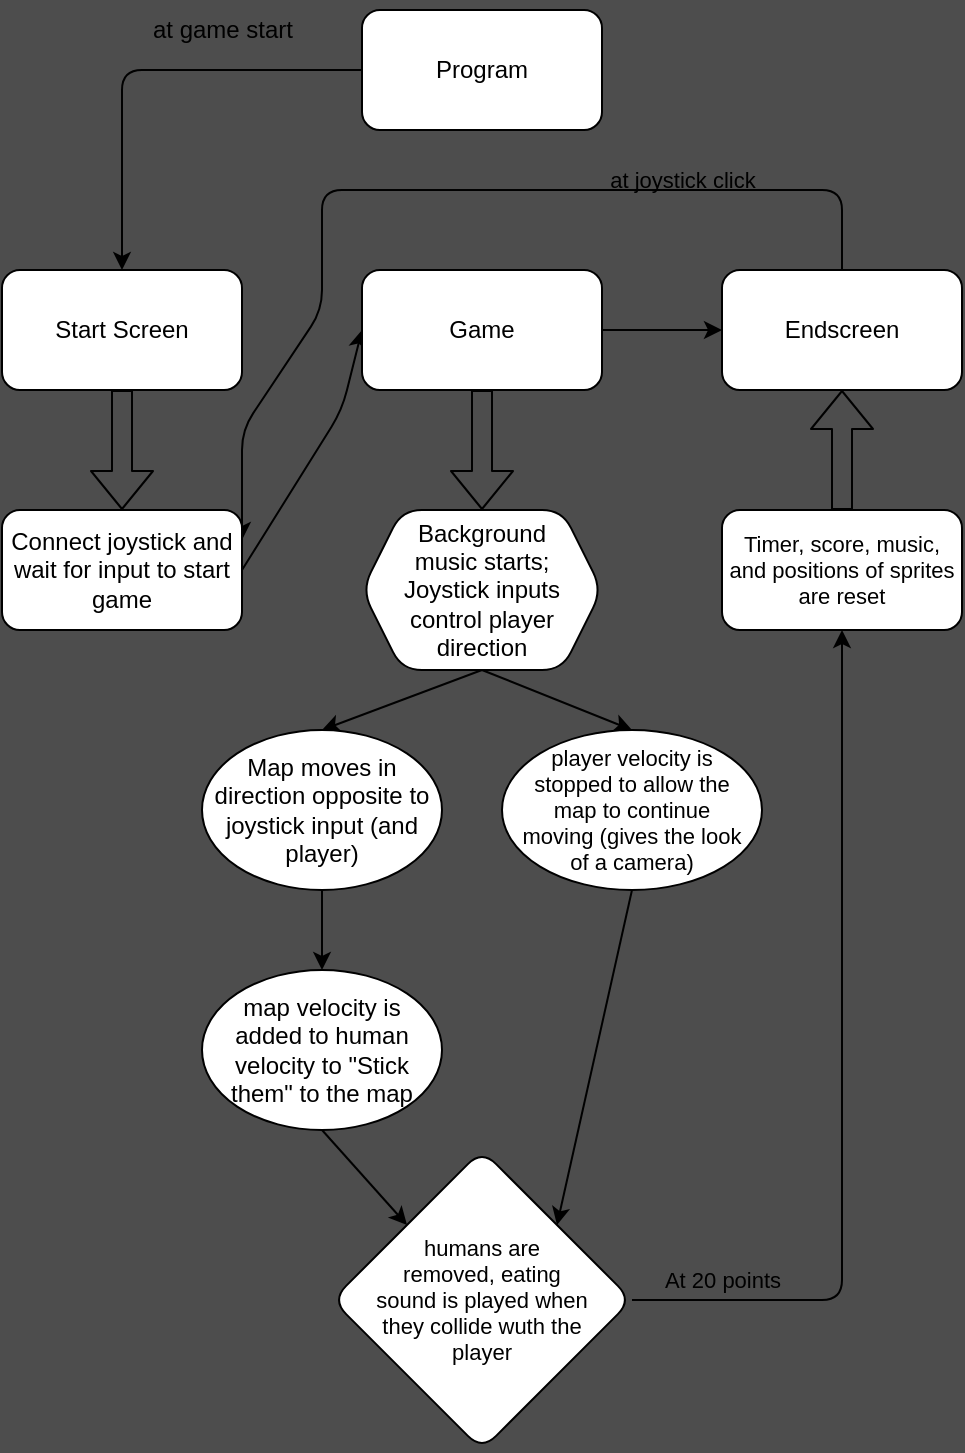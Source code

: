 <mxfile>
    <diagram id="2LINCauTZT-Hnej06T57" name="Page-1">
        <mxGraphModel dx="365" dy="787" grid="1" gridSize="10" guides="1" tooltips="1" connect="1" arrows="1" fold="1" page="1" pageScale="1" pageWidth="850" pageHeight="1100" background="#4D4D4D" math="0" shadow="0">
            <root>
                <mxCell id="0"/>
                <mxCell id="1" parent="0"/>
                <mxCell id="7" style="edgeStyle=none;html=1;exitX=0;exitY=0.5;exitDx=0;exitDy=0;entryX=0.5;entryY=0;entryDx=0;entryDy=0;rounded=1;" parent="1" source="2" target="3" edge="1">
                    <mxGeometry relative="1" as="geometry">
                        <mxPoint x="140" y="260" as="targetPoint"/>
                        <Array as="points">
                            <mxPoint x="100" y="220"/>
                        </Array>
                    </mxGeometry>
                </mxCell>
                <mxCell id="2" value="Program" style="rounded=1;whiteSpace=wrap;html=1;" parent="1" vertex="1">
                    <mxGeometry x="220" y="190" width="120" height="60" as="geometry"/>
                </mxCell>
                <mxCell id="14" style="edgeStyle=none;html=1;exitX=1;exitY=0.5;exitDx=0;exitDy=0;entryX=0;entryY=0.5;entryDx=0;entryDy=0;rounded=1;" parent="1" source="19" target="4" edge="1">
                    <mxGeometry relative="1" as="geometry">
                        <Array as="points">
                            <mxPoint x="210" y="390"/>
                        </Array>
                    </mxGeometry>
                </mxCell>
                <mxCell id="3" value="Start Screen" style="rounded=1;whiteSpace=wrap;html=1;" parent="1" vertex="1">
                    <mxGeometry x="40" y="320" width="120" height="60" as="geometry"/>
                </mxCell>
                <mxCell id="15" style="edgeStyle=none;html=1;exitX=1;exitY=0.5;exitDx=0;exitDy=0;entryX=0;entryY=0.5;entryDx=0;entryDy=0;rounded=1;" parent="1" source="4" target="5" edge="1">
                    <mxGeometry relative="1" as="geometry"/>
                </mxCell>
                <mxCell id="4" value="Game" style="rounded=1;whiteSpace=wrap;html=1;" parent="1" vertex="1">
                    <mxGeometry x="220" y="320" width="120" height="60" as="geometry"/>
                </mxCell>
                <mxCell id="17" style="edgeStyle=none;html=1;exitX=0.5;exitY=0;exitDx=0;exitDy=0;entryX=1;entryY=0.25;entryDx=0;entryDy=0;rounded=1;" parent="1" source="5" target="19" edge="1">
                    <mxGeometry relative="1" as="geometry">
                        <mxPoint x="70" y="270" as="targetPoint"/>
                        <Array as="points">
                            <mxPoint x="460" y="280"/>
                            <mxPoint x="200" y="280"/>
                            <mxPoint x="200" y="340"/>
                            <mxPoint x="160" y="400"/>
                        </Array>
                    </mxGeometry>
                </mxCell>
                <mxCell id="5" value="Endscreen" style="rounded=1;whiteSpace=wrap;html=1;" parent="1" vertex="1">
                    <mxGeometry x="400" y="320" width="120" height="60" as="geometry"/>
                </mxCell>
                <mxCell id="10" value="at game start" style="text;html=1;align=center;verticalAlign=middle;resizable=0;points=[];autosize=1;strokeColor=none;fillColor=none;rounded=1;" parent="1" vertex="1">
                    <mxGeometry x="105" y="185" width="90" height="30" as="geometry"/>
                </mxCell>
                <mxCell id="18" value="" style="shape=flexArrow;endArrow=classic;html=1;exitX=0.5;exitY=1;exitDx=0;exitDy=0;rounded=1;" parent="1" source="3" edge="1">
                    <mxGeometry width="50" height="50" relative="1" as="geometry">
                        <mxPoint x="260" y="530" as="sourcePoint"/>
                        <mxPoint x="100" y="440" as="targetPoint"/>
                    </mxGeometry>
                </mxCell>
                <mxCell id="19" value="Connect joystick and wait for input to start game" style="rounded=1;whiteSpace=wrap;html=1;" parent="1" vertex="1">
                    <mxGeometry x="40" y="440" width="120" height="60" as="geometry"/>
                </mxCell>
                <mxCell id="20" value="" style="shape=flexArrow;endArrow=classic;html=1;exitX=0.5;exitY=1;exitDx=0;exitDy=0;rounded=1;" parent="1" source="4" edge="1">
                    <mxGeometry width="50" height="50" relative="1" as="geometry">
                        <mxPoint x="250" y="510" as="sourcePoint"/>
                        <mxPoint x="280" y="440" as="targetPoint"/>
                    </mxGeometry>
                </mxCell>
                <mxCell id="24" style="edgeStyle=none;html=1;exitX=0.5;exitY=1;exitDx=0;exitDy=0;entryX=0.5;entryY=0;entryDx=0;entryDy=0;rounded=1;" parent="1" source="21" target="22" edge="1">
                    <mxGeometry relative="1" as="geometry"/>
                </mxCell>
                <mxCell id="28" style="edgeStyle=none;html=1;exitX=0.5;exitY=1;exitDx=0;exitDy=0;entryX=0.5;entryY=0;entryDx=0;entryDy=0;rounded=1;" parent="1" source="21" target="27" edge="1">
                    <mxGeometry relative="1" as="geometry"/>
                </mxCell>
                <mxCell id="21" value="Background music starts;&lt;br&gt;Joystick inputs control player direction" style="shape=hexagon;perimeter=hexagonPerimeter2;whiteSpace=wrap;html=1;fixedSize=1;spacing=13;rounded=1;" parent="1" vertex="1">
                    <mxGeometry x="220" y="440" width="120" height="80" as="geometry"/>
                </mxCell>
                <mxCell id="26" style="edgeStyle=none;html=1;exitX=0.5;exitY=1;exitDx=0;exitDy=0;entryX=0.5;entryY=0;entryDx=0;entryDy=0;rounded=1;" parent="1" source="22" target="25" edge="1">
                    <mxGeometry relative="1" as="geometry"/>
                </mxCell>
                <mxCell id="22" value="Map moves in direction opposite to joystick input (and player)" style="ellipse;whiteSpace=wrap;html=1;rounded=1;" parent="1" vertex="1">
                    <mxGeometry x="140" y="550" width="120" height="80" as="geometry"/>
                </mxCell>
                <mxCell id="30" style="edgeStyle=none;html=1;exitX=0.5;exitY=1;exitDx=0;exitDy=0;entryX=0;entryY=0;entryDx=0;entryDy=0;fontSize=11;rounded=1;" parent="1" source="25" target="29" edge="1">
                    <mxGeometry relative="1" as="geometry"/>
                </mxCell>
                <mxCell id="25" value="map velocity is added to human velocity to &quot;Stick them&quot; to the map" style="ellipse;whiteSpace=wrap;html=1;spacing=4;rounded=1;" parent="1" vertex="1">
                    <mxGeometry x="140" y="670" width="120" height="80" as="geometry"/>
                </mxCell>
                <mxCell id="31" style="edgeStyle=none;html=1;exitX=0.5;exitY=1;exitDx=0;exitDy=0;entryX=1;entryY=0;entryDx=0;entryDy=0;fontSize=11;rounded=1;" parent="1" source="27" target="29" edge="1">
                    <mxGeometry relative="1" as="geometry"/>
                </mxCell>
                <mxCell id="27" value="player velocity is stopped to allow the map to continue moving (gives the look of a camera)" style="ellipse;whiteSpace=wrap;html=1;fontSize=11;spacing=8;rounded=1;" parent="1" vertex="1">
                    <mxGeometry x="290" y="550" width="130" height="80" as="geometry"/>
                </mxCell>
                <mxCell id="32" style="edgeStyle=none;html=1;exitX=1;exitY=0.5;exitDx=0;exitDy=0;fontSize=11;rounded=1;" parent="1" source="29" target="36" edge="1">
                    <mxGeometry relative="1" as="geometry">
                        <mxPoint x="470" y="500" as="targetPoint"/>
                        <Array as="points">
                            <mxPoint x="460" y="835"/>
                        </Array>
                    </mxGeometry>
                </mxCell>
                <mxCell id="29" value="humans are removed, eating sound is played when they collide wuth the player" style="rhombus;whiteSpace=wrap;html=1;fontSize=11;spacing=23;rounded=1;" parent="1" vertex="1">
                    <mxGeometry x="205" y="760" width="150" height="150" as="geometry"/>
                </mxCell>
                <mxCell id="33" value="At 20 points" style="text;html=1;align=center;verticalAlign=middle;resizable=0;points=[];autosize=1;strokeColor=none;fillColor=none;fontSize=11;rounded=1;" parent="1" vertex="1">
                    <mxGeometry x="360" y="810" width="80" height="30" as="geometry"/>
                </mxCell>
                <mxCell id="34" value="at joystick click" style="text;html=1;align=center;verticalAlign=middle;resizable=0;points=[];autosize=1;strokeColor=none;fillColor=none;fontSize=11;rounded=1;" parent="1" vertex="1">
                    <mxGeometry x="330" y="260" width="100" height="30" as="geometry"/>
                </mxCell>
                <mxCell id="36" value="Timer, score, music, and positions of sprites are reset" style="rounded=1;whiteSpace=wrap;html=1;fontSize=11;" parent="1" vertex="1">
                    <mxGeometry x="400" y="440" width="120" height="60" as="geometry"/>
                </mxCell>
                <mxCell id="38" value="" style="shape=flexArrow;endArrow=classic;html=1;fontSize=11;entryX=0.5;entryY=1;entryDx=0;entryDy=0;exitX=0.5;exitY=0;exitDx=0;exitDy=0;rounded=1;" parent="1" source="36" target="5" edge="1">
                    <mxGeometry width="50" height="50" relative="1" as="geometry">
                        <mxPoint x="250" y="600" as="sourcePoint"/>
                        <mxPoint x="300" y="550" as="targetPoint"/>
                    </mxGeometry>
                </mxCell>
            </root>
        </mxGraphModel>
    </diagram>
</mxfile>